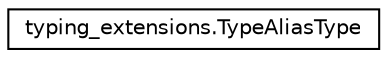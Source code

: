 digraph "Graphical Class Hierarchy"
{
 // LATEX_PDF_SIZE
  edge [fontname="Helvetica",fontsize="10",labelfontname="Helvetica",labelfontsize="10"];
  node [fontname="Helvetica",fontsize="10",shape=record];
  rankdir="LR";
  Node0 [label="typing_extensions.TypeAliasType",height=0.2,width=0.4,color="black", fillcolor="white", style="filled",URL="$classtyping__extensions_1_1TypeAliasType.html",tooltip=" "];
}

